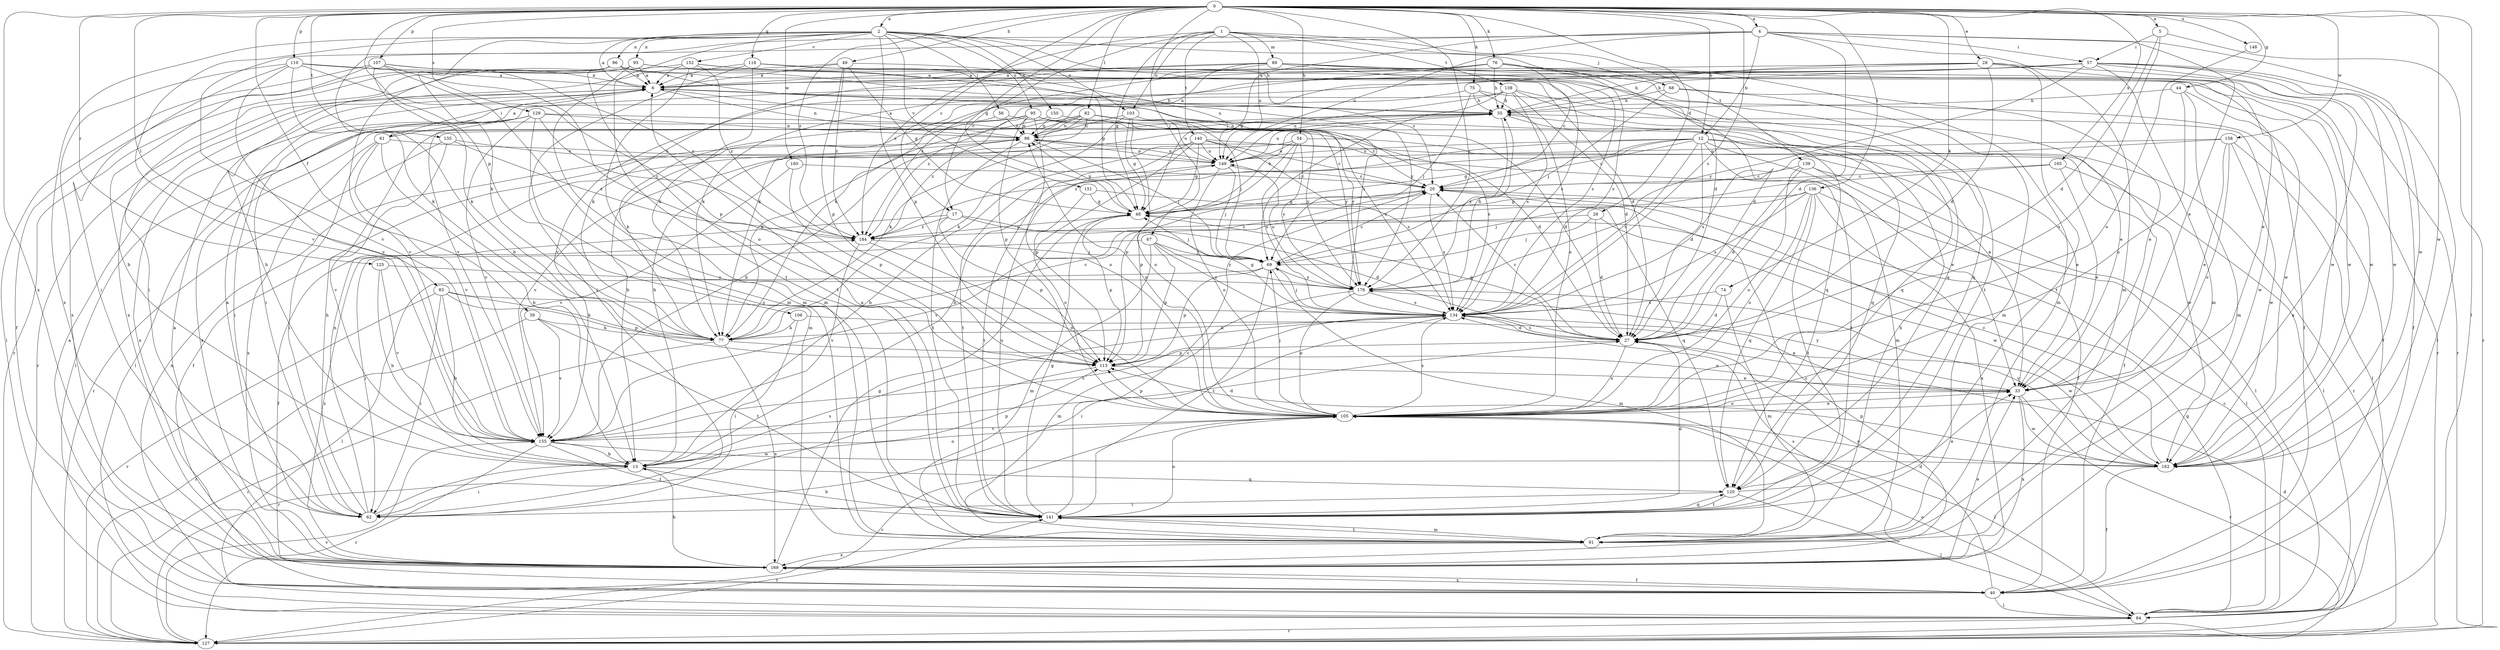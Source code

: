 strict digraph  {
0;
1;
2;
4;
5;
6;
12;
13;
17;
20;
26;
27;
28;
33;
39;
40;
44;
48;
49;
54;
55;
56;
57;
61;
62;
67;
68;
69;
74;
75;
76;
77;
82;
83;
84;
89;
91;
93;
95;
96;
98;
103;
105;
106;
107;
110;
113;
116;
120;
125;
127;
129;
134;
135;
136;
138;
139;
140;
141;
148;
149;
150;
151;
152;
155;
158;
160;
162;
165;
169;
176;
184;
0 -> 2  [label=a];
0 -> 4  [label=a];
0 -> 5  [label=a];
0 -> 12  [label=b];
0 -> 17  [label=c];
0 -> 26  [label=d];
0 -> 28  [label=e];
0 -> 39  [label=f];
0 -> 44  [label=g];
0 -> 48  [label=g];
0 -> 49  [label=h];
0 -> 54  [label=h];
0 -> 67  [label=j];
0 -> 74  [label=k];
0 -> 75  [label=k];
0 -> 76  [label=k];
0 -> 82  [label=l];
0 -> 83  [label=l];
0 -> 84  [label=l];
0 -> 106  [label=p];
0 -> 107  [label=p];
0 -> 110  [label=p];
0 -> 116  [label=q];
0 -> 125  [label=r];
0 -> 129  [label=s];
0 -> 134  [label=s];
0 -> 135  [label=t];
0 -> 136  [label=t];
0 -> 148  [label=u];
0 -> 158  [label=w];
0 -> 160  [label=w];
0 -> 162  [label=w];
0 -> 165  [label=x];
0 -> 169  [label=x];
0 -> 176  [label=y];
0 -> 184  [label=z];
1 -> 17  [label=c];
1 -> 48  [label=g];
1 -> 68  [label=j];
1 -> 89  [label=m];
1 -> 103  [label=o];
1 -> 138  [label=t];
1 -> 139  [label=t];
1 -> 140  [label=t];
1 -> 149  [label=u];
1 -> 184  [label=z];
2 -> 6  [label=a];
2 -> 27  [label=d];
2 -> 55  [label=h];
2 -> 56  [label=i];
2 -> 77  [label=k];
2 -> 93  [label=n];
2 -> 95  [label=n];
2 -> 96  [label=n];
2 -> 103  [label=o];
2 -> 113  [label=p];
2 -> 141  [label=t];
2 -> 150  [label=v];
2 -> 151  [label=v];
2 -> 152  [label=v];
2 -> 155  [label=v];
2 -> 169  [label=x];
4 -> 12  [label=b];
4 -> 13  [label=b];
4 -> 27  [label=d];
4 -> 33  [label=e];
4 -> 48  [label=g];
4 -> 57  [label=i];
4 -> 91  [label=m];
4 -> 149  [label=u];
4 -> 155  [label=v];
4 -> 162  [label=w];
5 -> 27  [label=d];
5 -> 57  [label=i];
5 -> 105  [label=o];
5 -> 127  [label=r];
6 -> 55  [label=h];
6 -> 61  [label=i];
6 -> 98  [label=n];
6 -> 120  [label=q];
6 -> 127  [label=r];
12 -> 13  [label=b];
12 -> 20  [label=c];
12 -> 27  [label=d];
12 -> 33  [label=e];
12 -> 48  [label=g];
12 -> 91  [label=m];
12 -> 127  [label=r];
12 -> 134  [label=s];
12 -> 141  [label=t];
12 -> 149  [label=u];
12 -> 184  [label=z];
13 -> 62  [label=i];
13 -> 105  [label=o];
13 -> 113  [label=p];
13 -> 120  [label=q];
17 -> 27  [label=d];
17 -> 40  [label=f];
17 -> 69  [label=j];
17 -> 113  [label=p];
17 -> 184  [label=z];
20 -> 48  [label=g];
20 -> 134  [label=s];
20 -> 155  [label=v];
26 -> 27  [label=d];
26 -> 69  [label=j];
26 -> 162  [label=w];
26 -> 184  [label=z];
27 -> 20  [label=c];
27 -> 48  [label=g];
27 -> 105  [label=o];
27 -> 113  [label=p];
27 -> 134  [label=s];
28 -> 6  [label=a];
28 -> 27  [label=d];
28 -> 33  [label=e];
28 -> 55  [label=h];
28 -> 77  [label=k];
28 -> 127  [label=r];
28 -> 141  [label=t];
33 -> 105  [label=o];
33 -> 127  [label=r];
33 -> 162  [label=w];
33 -> 169  [label=x];
33 -> 176  [label=y];
39 -> 77  [label=k];
39 -> 127  [label=r];
39 -> 141  [label=t];
39 -> 155  [label=v];
40 -> 6  [label=a];
40 -> 27  [label=d];
40 -> 84  [label=l];
40 -> 98  [label=n];
40 -> 169  [label=x];
44 -> 55  [label=h];
44 -> 91  [label=m];
44 -> 105  [label=o];
44 -> 162  [label=w];
48 -> 55  [label=h];
48 -> 98  [label=n];
48 -> 113  [label=p];
48 -> 184  [label=z];
49 -> 6  [label=a];
49 -> 48  [label=g];
49 -> 113  [label=p];
49 -> 149  [label=u];
49 -> 169  [label=x];
49 -> 184  [label=z];
54 -> 113  [label=p];
54 -> 134  [label=s];
54 -> 149  [label=u];
54 -> 155  [label=v];
54 -> 162  [label=w];
54 -> 176  [label=y];
55 -> 98  [label=n];
55 -> 120  [label=q];
55 -> 149  [label=u];
55 -> 162  [label=w];
55 -> 176  [label=y];
56 -> 77  [label=k];
56 -> 98  [label=n];
56 -> 176  [label=y];
57 -> 6  [label=a];
57 -> 40  [label=f];
57 -> 55  [label=h];
57 -> 77  [label=k];
57 -> 84  [label=l];
57 -> 91  [label=m];
57 -> 155  [label=v];
57 -> 162  [label=w];
57 -> 169  [label=x];
57 -> 176  [label=y];
61 -> 6  [label=a];
61 -> 13  [label=b];
61 -> 62  [label=i];
61 -> 149  [label=u];
61 -> 155  [label=v];
61 -> 169  [label=x];
62 -> 6  [label=a];
62 -> 55  [label=h];
62 -> 98  [label=n];
62 -> 134  [label=s];
67 -> 62  [label=i];
67 -> 69  [label=j];
67 -> 91  [label=m];
67 -> 113  [label=p];
67 -> 134  [label=s];
67 -> 176  [label=y];
68 -> 33  [label=e];
68 -> 55  [label=h];
68 -> 69  [label=j];
68 -> 91  [label=m];
69 -> 20  [label=c];
69 -> 84  [label=l];
69 -> 91  [label=m];
69 -> 113  [label=p];
69 -> 141  [label=t];
69 -> 176  [label=y];
74 -> 27  [label=d];
74 -> 91  [label=m];
74 -> 134  [label=s];
75 -> 40  [label=f];
75 -> 55  [label=h];
75 -> 69  [label=j];
75 -> 105  [label=o];
75 -> 184  [label=z];
76 -> 6  [label=a];
76 -> 20  [label=c];
76 -> 55  [label=h];
76 -> 77  [label=k];
76 -> 91  [label=m];
76 -> 127  [label=r];
76 -> 134  [label=s];
76 -> 141  [label=t];
76 -> 155  [label=v];
77 -> 20  [label=c];
77 -> 33  [label=e];
77 -> 127  [label=r];
77 -> 169  [label=x];
82 -> 13  [label=b];
82 -> 27  [label=d];
82 -> 69  [label=j];
82 -> 77  [label=k];
82 -> 84  [label=l];
82 -> 98  [label=n];
82 -> 134  [label=s];
82 -> 169  [label=x];
82 -> 176  [label=y];
83 -> 13  [label=b];
83 -> 62  [label=i];
83 -> 77  [label=k];
83 -> 113  [label=p];
83 -> 127  [label=r];
83 -> 134  [label=s];
84 -> 20  [label=c];
84 -> 48  [label=g];
84 -> 105  [label=o];
84 -> 127  [label=r];
89 -> 6  [label=a];
89 -> 27  [label=d];
89 -> 40  [label=f];
89 -> 77  [label=k];
89 -> 98  [label=n];
89 -> 134  [label=s];
89 -> 162  [label=w];
89 -> 184  [label=z];
91 -> 55  [label=h];
91 -> 141  [label=t];
91 -> 169  [label=x];
93 -> 6  [label=a];
93 -> 62  [label=i];
93 -> 91  [label=m];
93 -> 127  [label=r];
93 -> 134  [label=s];
93 -> 162  [label=w];
95 -> 13  [label=b];
95 -> 20  [label=c];
95 -> 33  [label=e];
95 -> 84  [label=l];
95 -> 98  [label=n];
95 -> 105  [label=o];
95 -> 113  [label=p];
95 -> 176  [label=y];
95 -> 184  [label=z];
96 -> 6  [label=a];
96 -> 40  [label=f];
96 -> 134  [label=s];
96 -> 141  [label=t];
96 -> 155  [label=v];
96 -> 176  [label=y];
98 -> 6  [label=a];
98 -> 33  [label=e];
98 -> 40  [label=f];
98 -> 69  [label=j];
98 -> 141  [label=t];
98 -> 149  [label=u];
103 -> 48  [label=g];
103 -> 77  [label=k];
103 -> 98  [label=n];
103 -> 105  [label=o];
103 -> 149  [label=u];
105 -> 33  [label=e];
105 -> 69  [label=j];
105 -> 84  [label=l];
105 -> 98  [label=n];
105 -> 113  [label=p];
105 -> 127  [label=r];
105 -> 134  [label=s];
105 -> 155  [label=v];
106 -> 62  [label=i];
106 -> 77  [label=k];
106 -> 162  [label=w];
107 -> 6  [label=a];
107 -> 13  [label=b];
107 -> 77  [label=k];
107 -> 84  [label=l];
107 -> 91  [label=m];
107 -> 105  [label=o];
107 -> 184  [label=z];
110 -> 6  [label=a];
110 -> 27  [label=d];
110 -> 62  [label=i];
110 -> 77  [label=k];
110 -> 113  [label=p];
110 -> 155  [label=v];
110 -> 169  [label=x];
113 -> 33  [label=e];
113 -> 127  [label=r];
116 -> 6  [label=a];
116 -> 48  [label=g];
116 -> 62  [label=i];
116 -> 77  [label=k];
116 -> 120  [label=q];
116 -> 162  [label=w];
120 -> 33  [label=e];
120 -> 62  [label=i];
120 -> 84  [label=l];
120 -> 141  [label=t];
125 -> 13  [label=b];
125 -> 155  [label=v];
125 -> 176  [label=y];
127 -> 27  [label=d];
127 -> 141  [label=t];
127 -> 155  [label=v];
129 -> 27  [label=d];
129 -> 62  [label=i];
129 -> 91  [label=m];
129 -> 98  [label=n];
129 -> 155  [label=v];
129 -> 169  [label=x];
129 -> 184  [label=z];
134 -> 27  [label=d];
134 -> 33  [label=e];
134 -> 48  [label=g];
134 -> 62  [label=i];
134 -> 69  [label=j];
134 -> 77  [label=k];
134 -> 155  [label=v];
135 -> 127  [label=r];
135 -> 149  [label=u];
135 -> 155  [label=v];
135 -> 184  [label=z];
136 -> 48  [label=g];
136 -> 69  [label=j];
136 -> 84  [label=l];
136 -> 105  [label=o];
136 -> 120  [label=q];
136 -> 134  [label=s];
136 -> 141  [label=t];
136 -> 169  [label=x];
138 -> 27  [label=d];
138 -> 33  [label=e];
138 -> 55  [label=h];
138 -> 62  [label=i];
138 -> 69  [label=j];
138 -> 120  [label=q];
138 -> 134  [label=s];
138 -> 149  [label=u];
139 -> 20  [label=c];
139 -> 27  [label=d];
139 -> 40  [label=f];
139 -> 84  [label=l];
139 -> 105  [label=o];
140 -> 13  [label=b];
140 -> 20  [label=c];
140 -> 40  [label=f];
140 -> 48  [label=g];
140 -> 113  [label=p];
140 -> 134  [label=s];
140 -> 141  [label=t];
140 -> 149  [label=u];
141 -> 6  [label=a];
141 -> 13  [label=b];
141 -> 20  [label=c];
141 -> 27  [label=d];
141 -> 48  [label=g];
141 -> 91  [label=m];
141 -> 105  [label=o];
141 -> 120  [label=q];
141 -> 149  [label=u];
148 -> 105  [label=o];
149 -> 20  [label=c];
149 -> 69  [label=j];
149 -> 98  [label=n];
149 -> 105  [label=o];
149 -> 141  [label=t];
150 -> 77  [label=k];
150 -> 98  [label=n];
150 -> 134  [label=s];
151 -> 48  [label=g];
151 -> 105  [label=o];
151 -> 120  [label=q];
152 -> 6  [label=a];
152 -> 13  [label=b];
152 -> 20  [label=c];
152 -> 91  [label=m];
152 -> 120  [label=q];
152 -> 184  [label=z];
155 -> 13  [label=b];
155 -> 27  [label=d];
155 -> 55  [label=h];
155 -> 127  [label=r];
155 -> 141  [label=t];
155 -> 162  [label=w];
158 -> 33  [label=e];
158 -> 84  [label=l];
158 -> 105  [label=o];
158 -> 134  [label=s];
158 -> 149  [label=u];
158 -> 162  [label=w];
160 -> 20  [label=c];
160 -> 113  [label=p];
160 -> 155  [label=v];
162 -> 20  [label=c];
162 -> 40  [label=f];
162 -> 105  [label=o];
162 -> 113  [label=p];
162 -> 176  [label=y];
165 -> 20  [label=c];
165 -> 33  [label=e];
165 -> 84  [label=l];
165 -> 113  [label=p];
169 -> 6  [label=a];
169 -> 13  [label=b];
169 -> 20  [label=c];
169 -> 33  [label=e];
169 -> 40  [label=f];
169 -> 48  [label=g];
169 -> 134  [label=s];
169 -> 184  [label=z];
176 -> 55  [label=h];
176 -> 91  [label=m];
176 -> 105  [label=o];
176 -> 134  [label=s];
176 -> 149  [label=u];
184 -> 69  [label=j];
184 -> 105  [label=o];
184 -> 155  [label=v];
}
